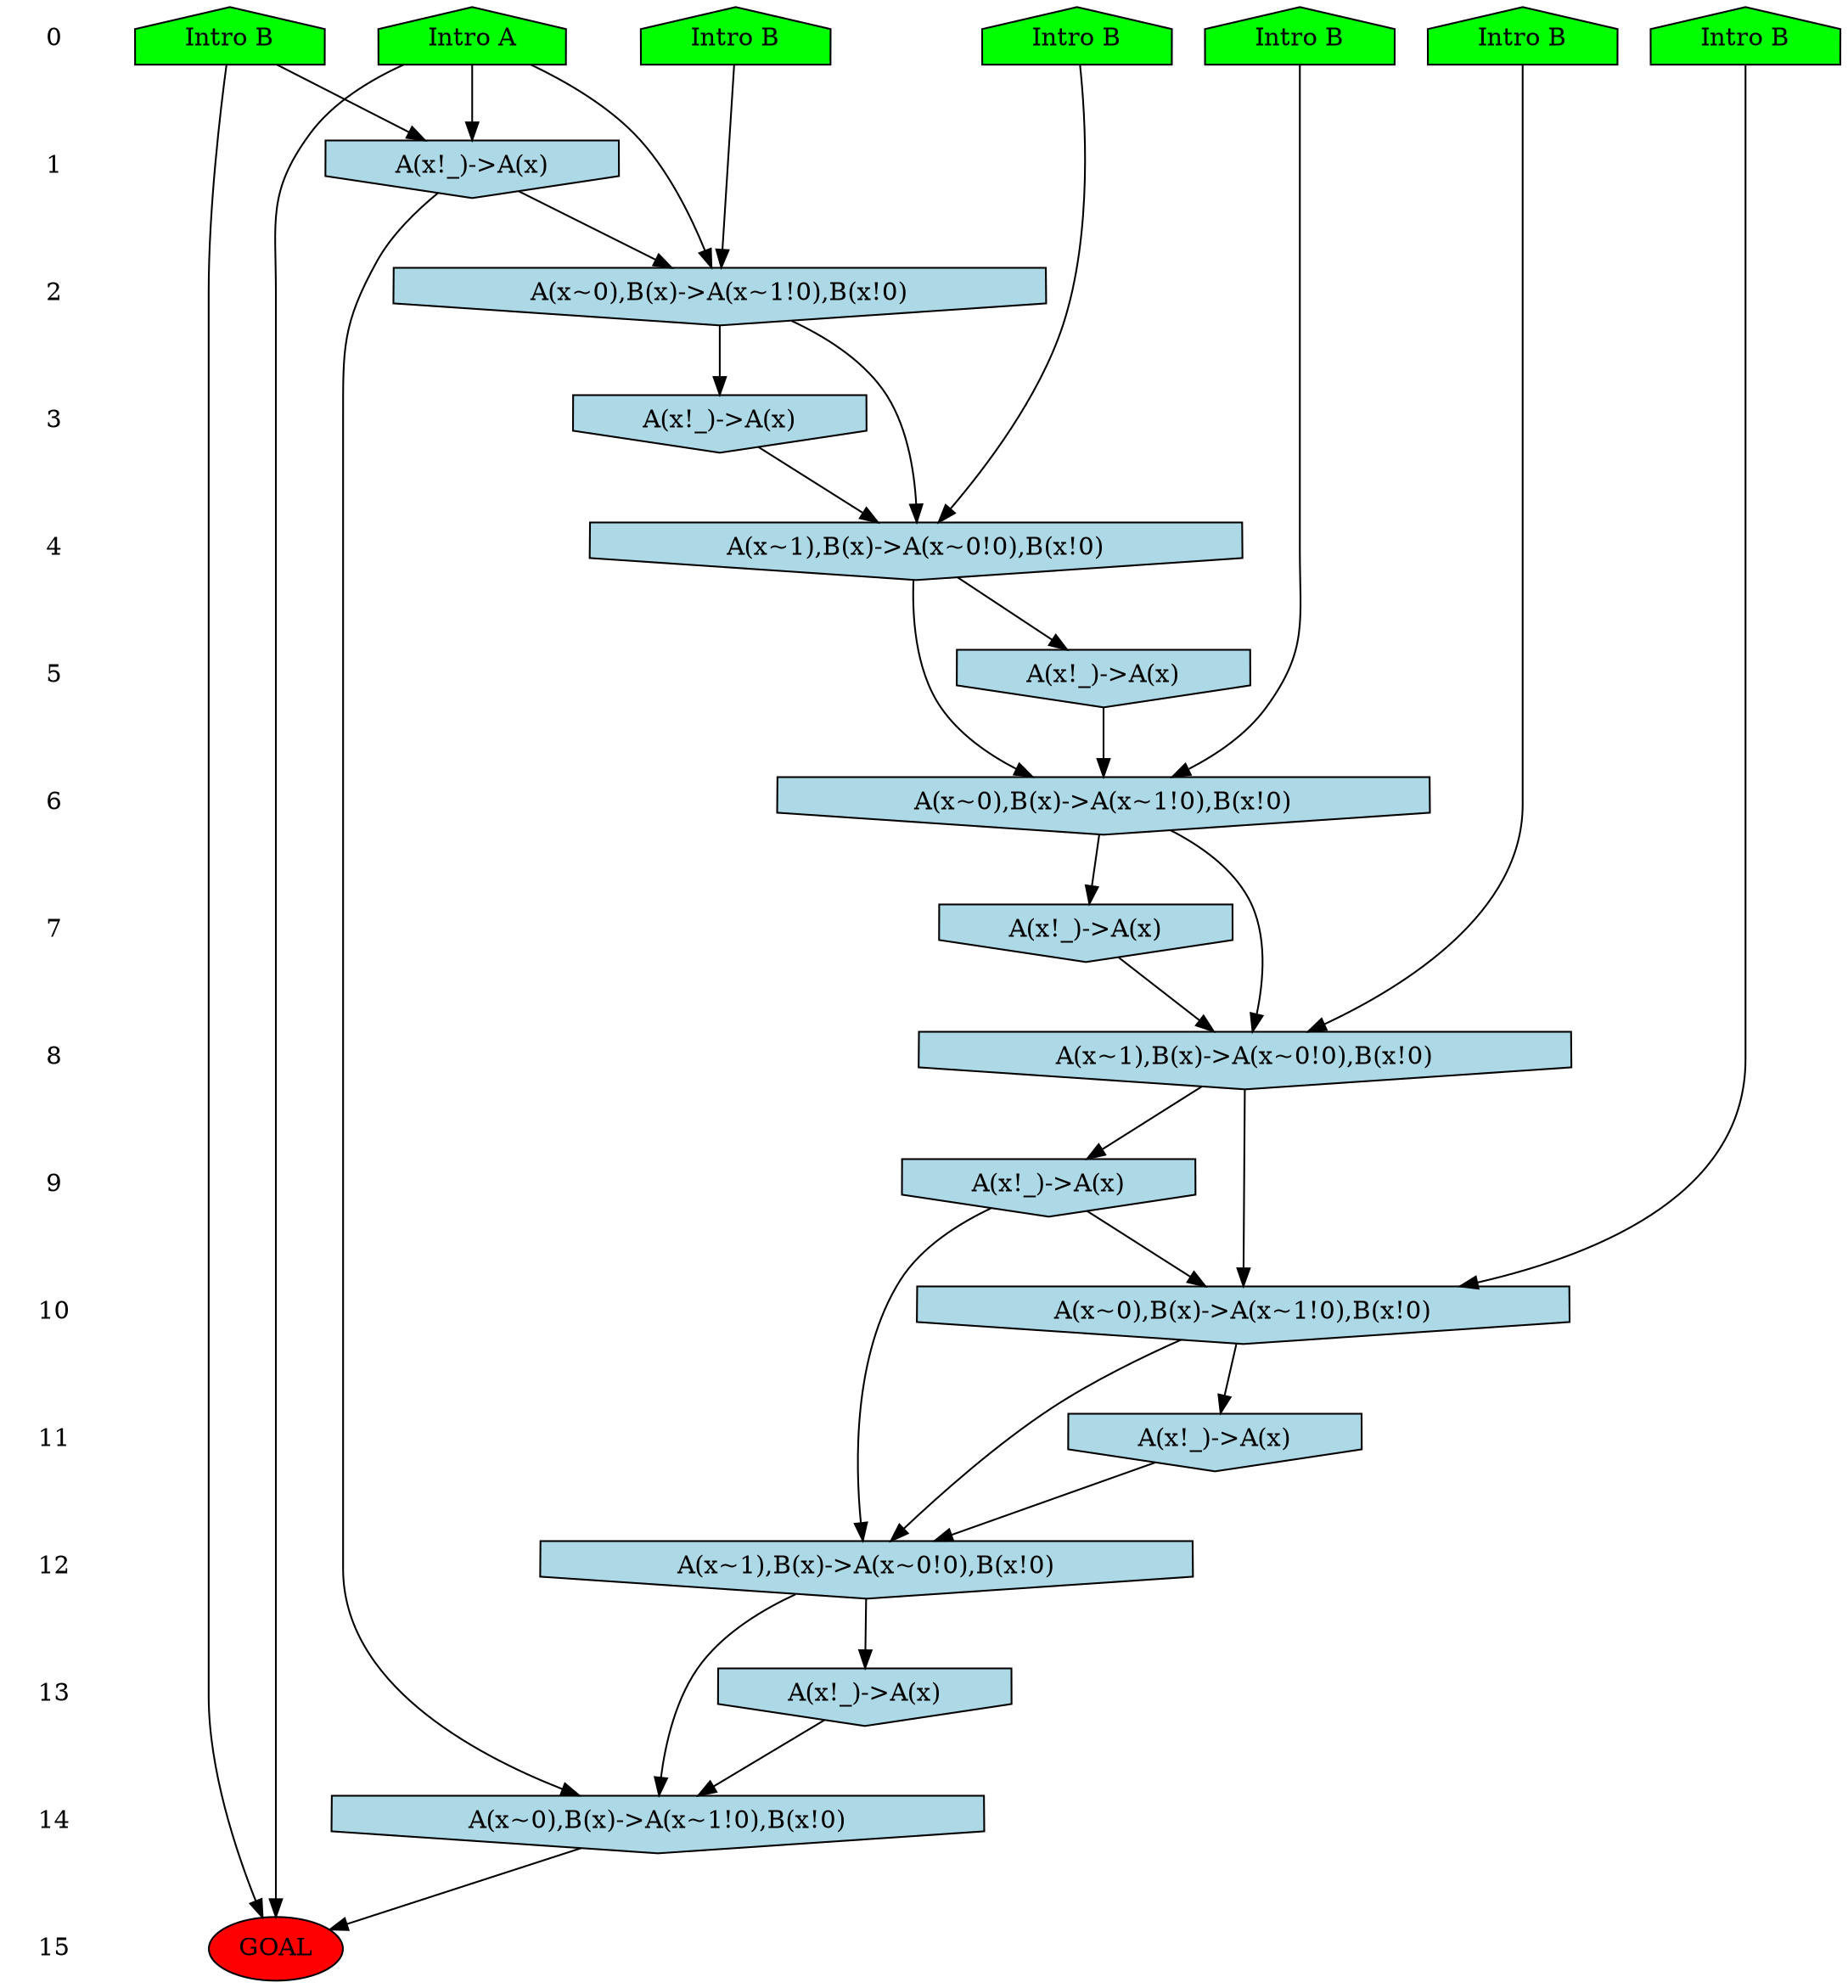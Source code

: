 /* Compression of 1 causal flows obtained in average at 4.278801E+00 t.u */
/* Compressed causal flows were: [1] */
digraph G{
 ranksep=.5 ; 
{ rank = same ; "0" [shape=plaintext] ; node_1 [label ="Intro A", shape=house, style=filled, fillcolor=green] ;
node_2 [label ="Intro B", shape=house, style=filled, fillcolor=green] ;
node_3 [label ="Intro B", shape=house, style=filled, fillcolor=green] ;
node_4 [label ="Intro B", shape=house, style=filled, fillcolor=green] ;
node_5 [label ="Intro B", shape=house, style=filled, fillcolor=green] ;
node_6 [label ="Intro B", shape=house, style=filled, fillcolor=green] ;
node_7 [label ="Intro B", shape=house, style=filled, fillcolor=green] ;
}
{ rank = same ; "1" [shape=plaintext] ; node_8 [label="A(x!_)->A(x)", shape=invhouse, style=filled, fillcolor = lightblue] ;
}
{ rank = same ; "2" [shape=plaintext] ; node_9 [label="A(x~0),B(x)->A(x~1!0),B(x!0)", shape=invhouse, style=filled, fillcolor = lightblue] ;
}
{ rank = same ; "3" [shape=plaintext] ; node_10 [label="A(x!_)->A(x)", shape=invhouse, style=filled, fillcolor = lightblue] ;
}
{ rank = same ; "4" [shape=plaintext] ; node_11 [label="A(x~1),B(x)->A(x~0!0),B(x!0)", shape=invhouse, style=filled, fillcolor = lightblue] ;
}
{ rank = same ; "5" [shape=plaintext] ; node_12 [label="A(x!_)->A(x)", shape=invhouse, style=filled, fillcolor = lightblue] ;
}
{ rank = same ; "6" [shape=plaintext] ; node_13 [label="A(x~0),B(x)->A(x~1!0),B(x!0)", shape=invhouse, style=filled, fillcolor = lightblue] ;
}
{ rank = same ; "7" [shape=plaintext] ; node_14 [label="A(x!_)->A(x)", shape=invhouse, style=filled, fillcolor = lightblue] ;
}
{ rank = same ; "8" [shape=plaintext] ; node_15 [label="A(x~1),B(x)->A(x~0!0),B(x!0)", shape=invhouse, style=filled, fillcolor = lightblue] ;
}
{ rank = same ; "9" [shape=plaintext] ; node_16 [label="A(x!_)->A(x)", shape=invhouse, style=filled, fillcolor = lightblue] ;
}
{ rank = same ; "10" [shape=plaintext] ; node_17 [label="A(x~0),B(x)->A(x~1!0),B(x!0)", shape=invhouse, style=filled, fillcolor = lightblue] ;
}
{ rank = same ; "11" [shape=plaintext] ; node_18 [label="A(x!_)->A(x)", shape=invhouse, style=filled, fillcolor = lightblue] ;
}
{ rank = same ; "12" [shape=plaintext] ; node_19 [label="A(x~1),B(x)->A(x~0!0),B(x!0)", shape=invhouse, style=filled, fillcolor = lightblue] ;
}
{ rank = same ; "13" [shape=plaintext] ; node_20 [label="A(x!_)->A(x)", shape=invhouse, style=filled, fillcolor = lightblue] ;
}
{ rank = same ; "14" [shape=plaintext] ; node_21 [label="A(x~0),B(x)->A(x~1!0),B(x!0)", shape=invhouse, style=filled, fillcolor = lightblue] ;
}
{ rank = same ; "15" [shape=plaintext] ; node_22 [label ="GOAL", style=filled, fillcolor=red] ;
}
"0" -> "1" [style="invis"]; 
"1" -> "2" [style="invis"]; 
"2" -> "3" [style="invis"]; 
"3" -> "4" [style="invis"]; 
"4" -> "5" [style="invis"]; 
"5" -> "6" [style="invis"]; 
"6" -> "7" [style="invis"]; 
"7" -> "8" [style="invis"]; 
"8" -> "9" [style="invis"]; 
"9" -> "10" [style="invis"]; 
"10" -> "11" [style="invis"]; 
"11" -> "12" [style="invis"]; 
"12" -> "13" [style="invis"]; 
"13" -> "14" [style="invis"]; 
"14" -> "15" [style="invis"]; 
node_1 -> node_8
node_2 -> node_8
node_1 -> node_9
node_4 -> node_9
node_8 -> node_9
node_9 -> node_10
node_6 -> node_11
node_9 -> node_11
node_10 -> node_11
node_11 -> node_12
node_7 -> node_13
node_11 -> node_13
node_12 -> node_13
node_13 -> node_14
node_3 -> node_15
node_13 -> node_15
node_14 -> node_15
node_15 -> node_16
node_5 -> node_17
node_15 -> node_17
node_16 -> node_17
node_17 -> node_18
node_16 -> node_19
node_17 -> node_19
node_18 -> node_19
node_19 -> node_20
node_8 -> node_21
node_19 -> node_21
node_20 -> node_21
node_1 -> node_22
node_2 -> node_22
node_21 -> node_22
}
/*
 Dot generation time: 0.000000
*/